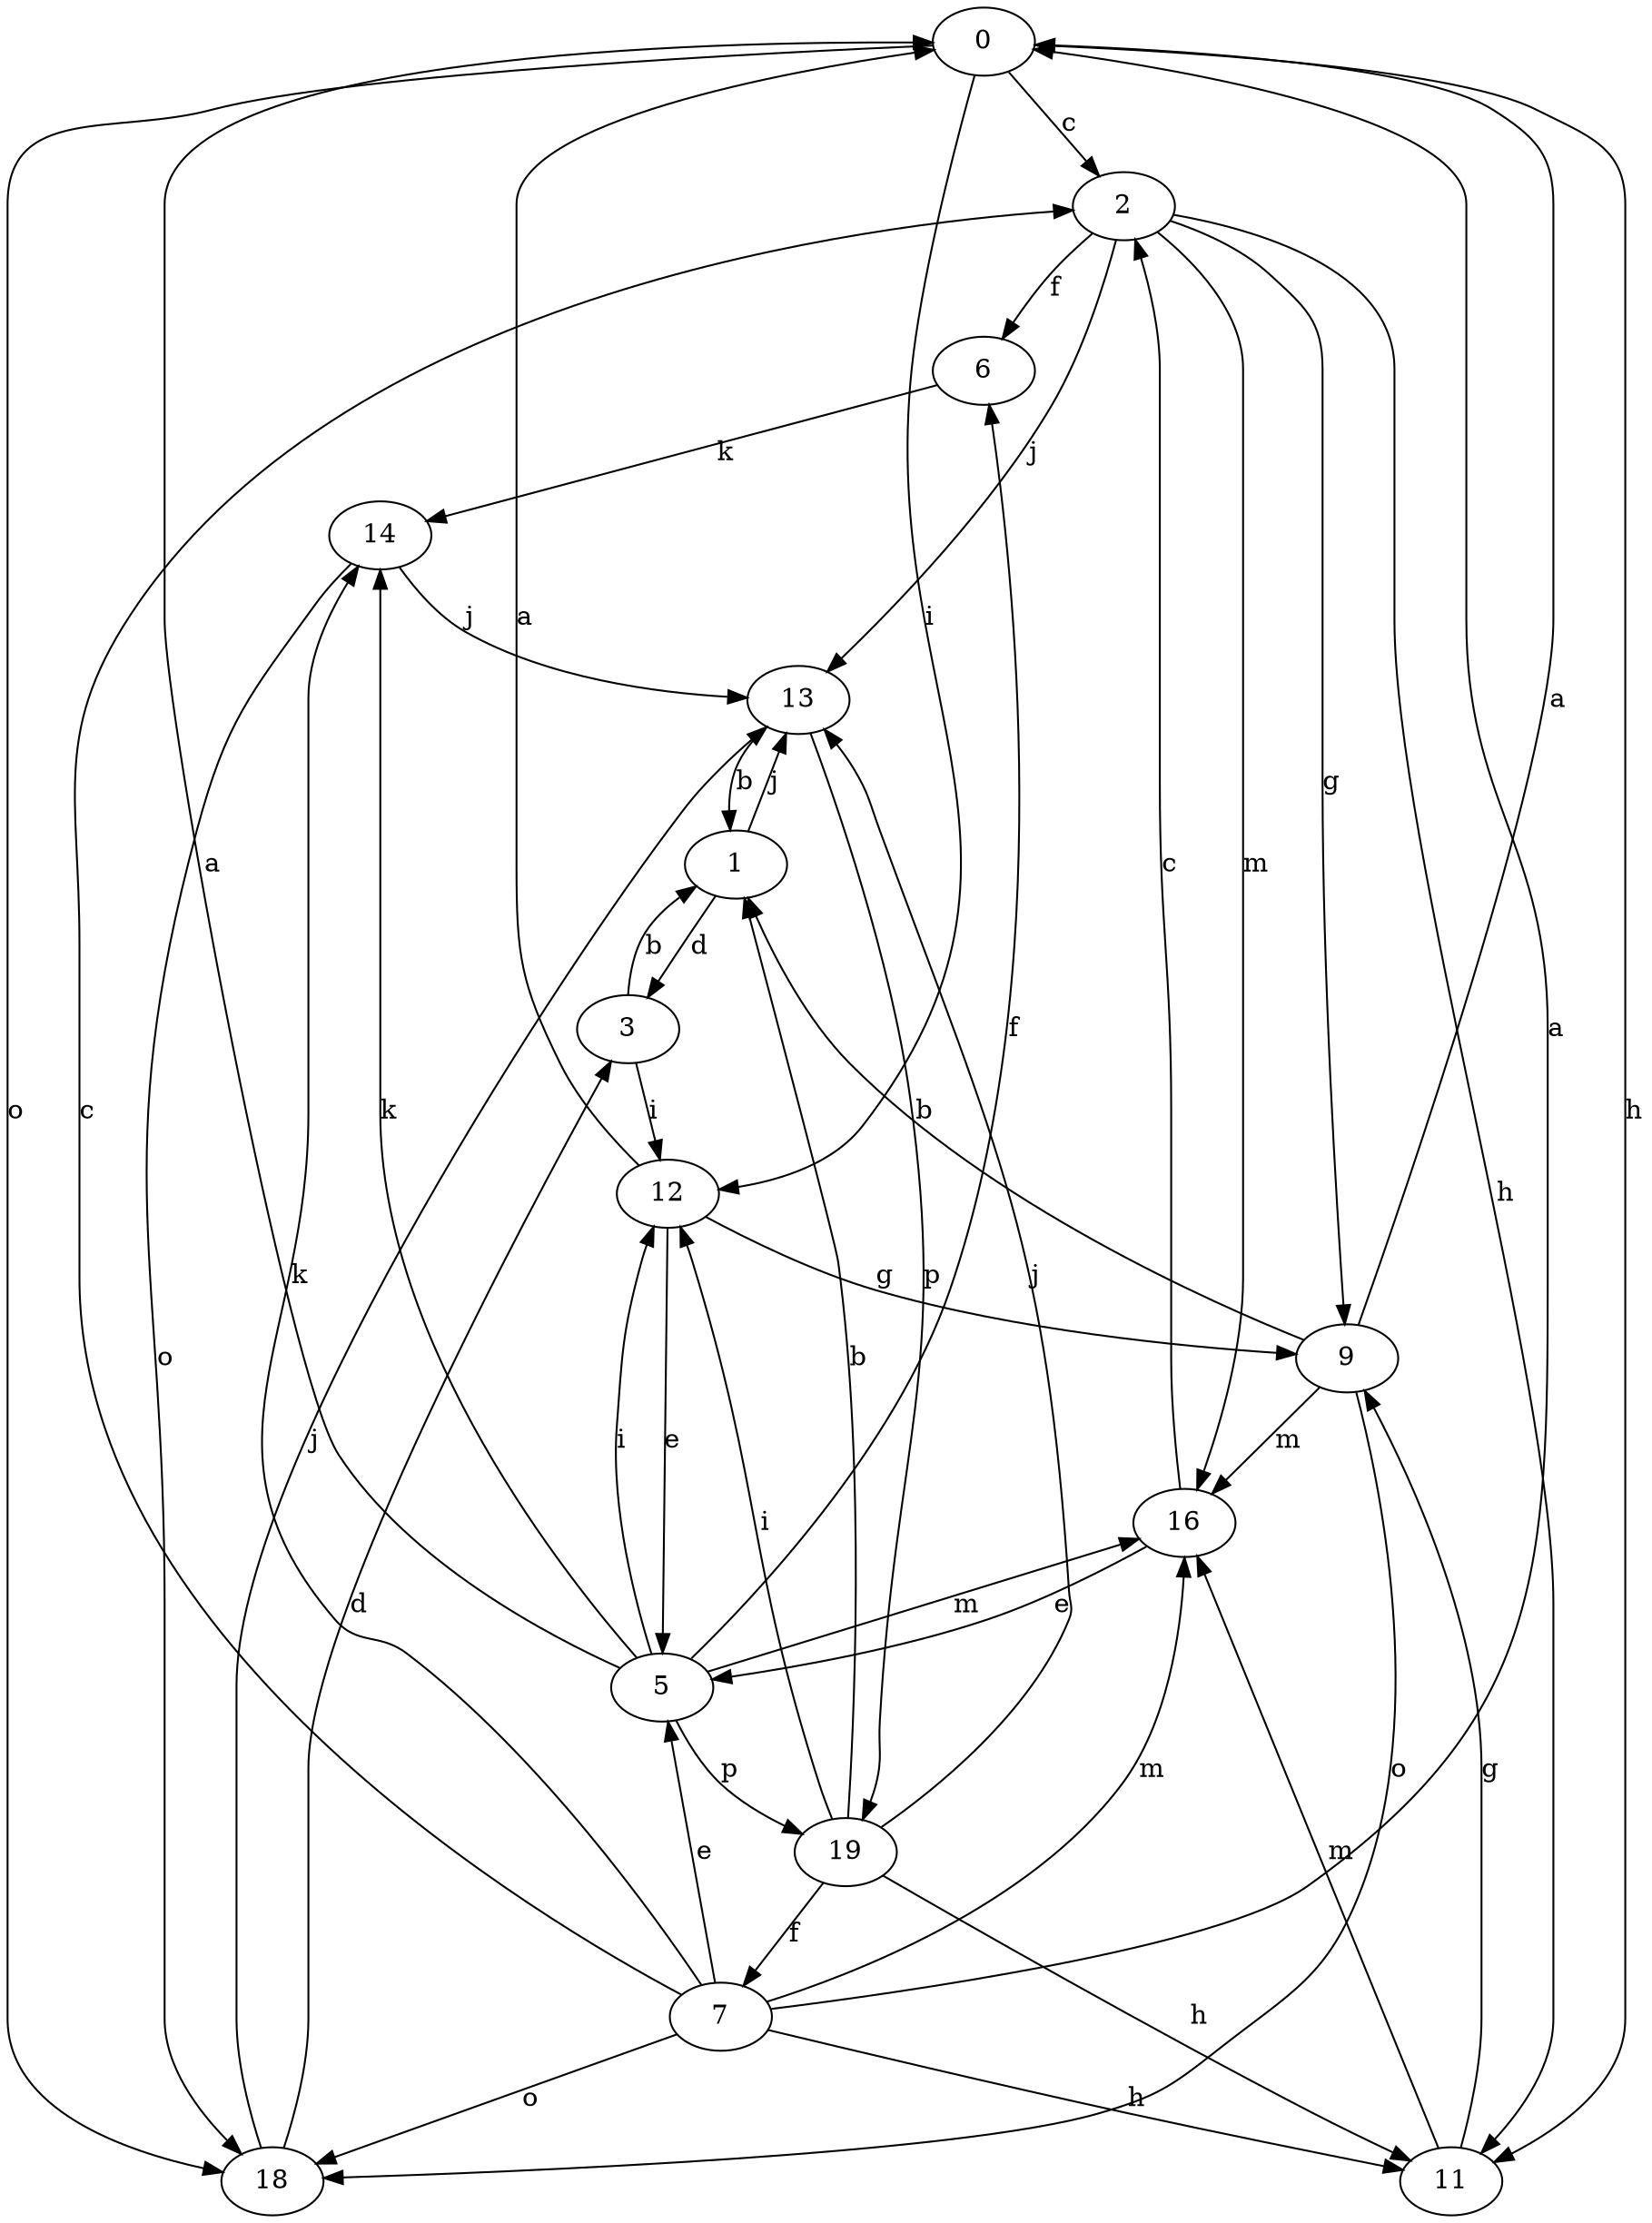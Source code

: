 strict digraph  {
0;
1;
2;
3;
5;
6;
7;
9;
11;
12;
13;
14;
16;
18;
19;
0 -> 2  [label=c];
0 -> 11  [label=h];
0 -> 12  [label=i];
0 -> 18  [label=o];
1 -> 3  [label=d];
1 -> 13  [label=j];
2 -> 6  [label=f];
2 -> 9  [label=g];
2 -> 11  [label=h];
2 -> 13  [label=j];
2 -> 16  [label=m];
3 -> 1  [label=b];
3 -> 12  [label=i];
5 -> 0  [label=a];
5 -> 6  [label=f];
5 -> 12  [label=i];
5 -> 14  [label=k];
5 -> 16  [label=m];
5 -> 19  [label=p];
6 -> 14  [label=k];
7 -> 0  [label=a];
7 -> 2  [label=c];
7 -> 5  [label=e];
7 -> 11  [label=h];
7 -> 14  [label=k];
7 -> 16  [label=m];
7 -> 18  [label=o];
9 -> 0  [label=a];
9 -> 1  [label=b];
9 -> 16  [label=m];
9 -> 18  [label=o];
11 -> 9  [label=g];
11 -> 16  [label=m];
12 -> 0  [label=a];
12 -> 5  [label=e];
12 -> 9  [label=g];
13 -> 1  [label=b];
13 -> 19  [label=p];
14 -> 13  [label=j];
14 -> 18  [label=o];
16 -> 2  [label=c];
16 -> 5  [label=e];
18 -> 3  [label=d];
18 -> 13  [label=j];
19 -> 1  [label=b];
19 -> 7  [label=f];
19 -> 11  [label=h];
19 -> 12  [label=i];
19 -> 13  [label=j];
}
